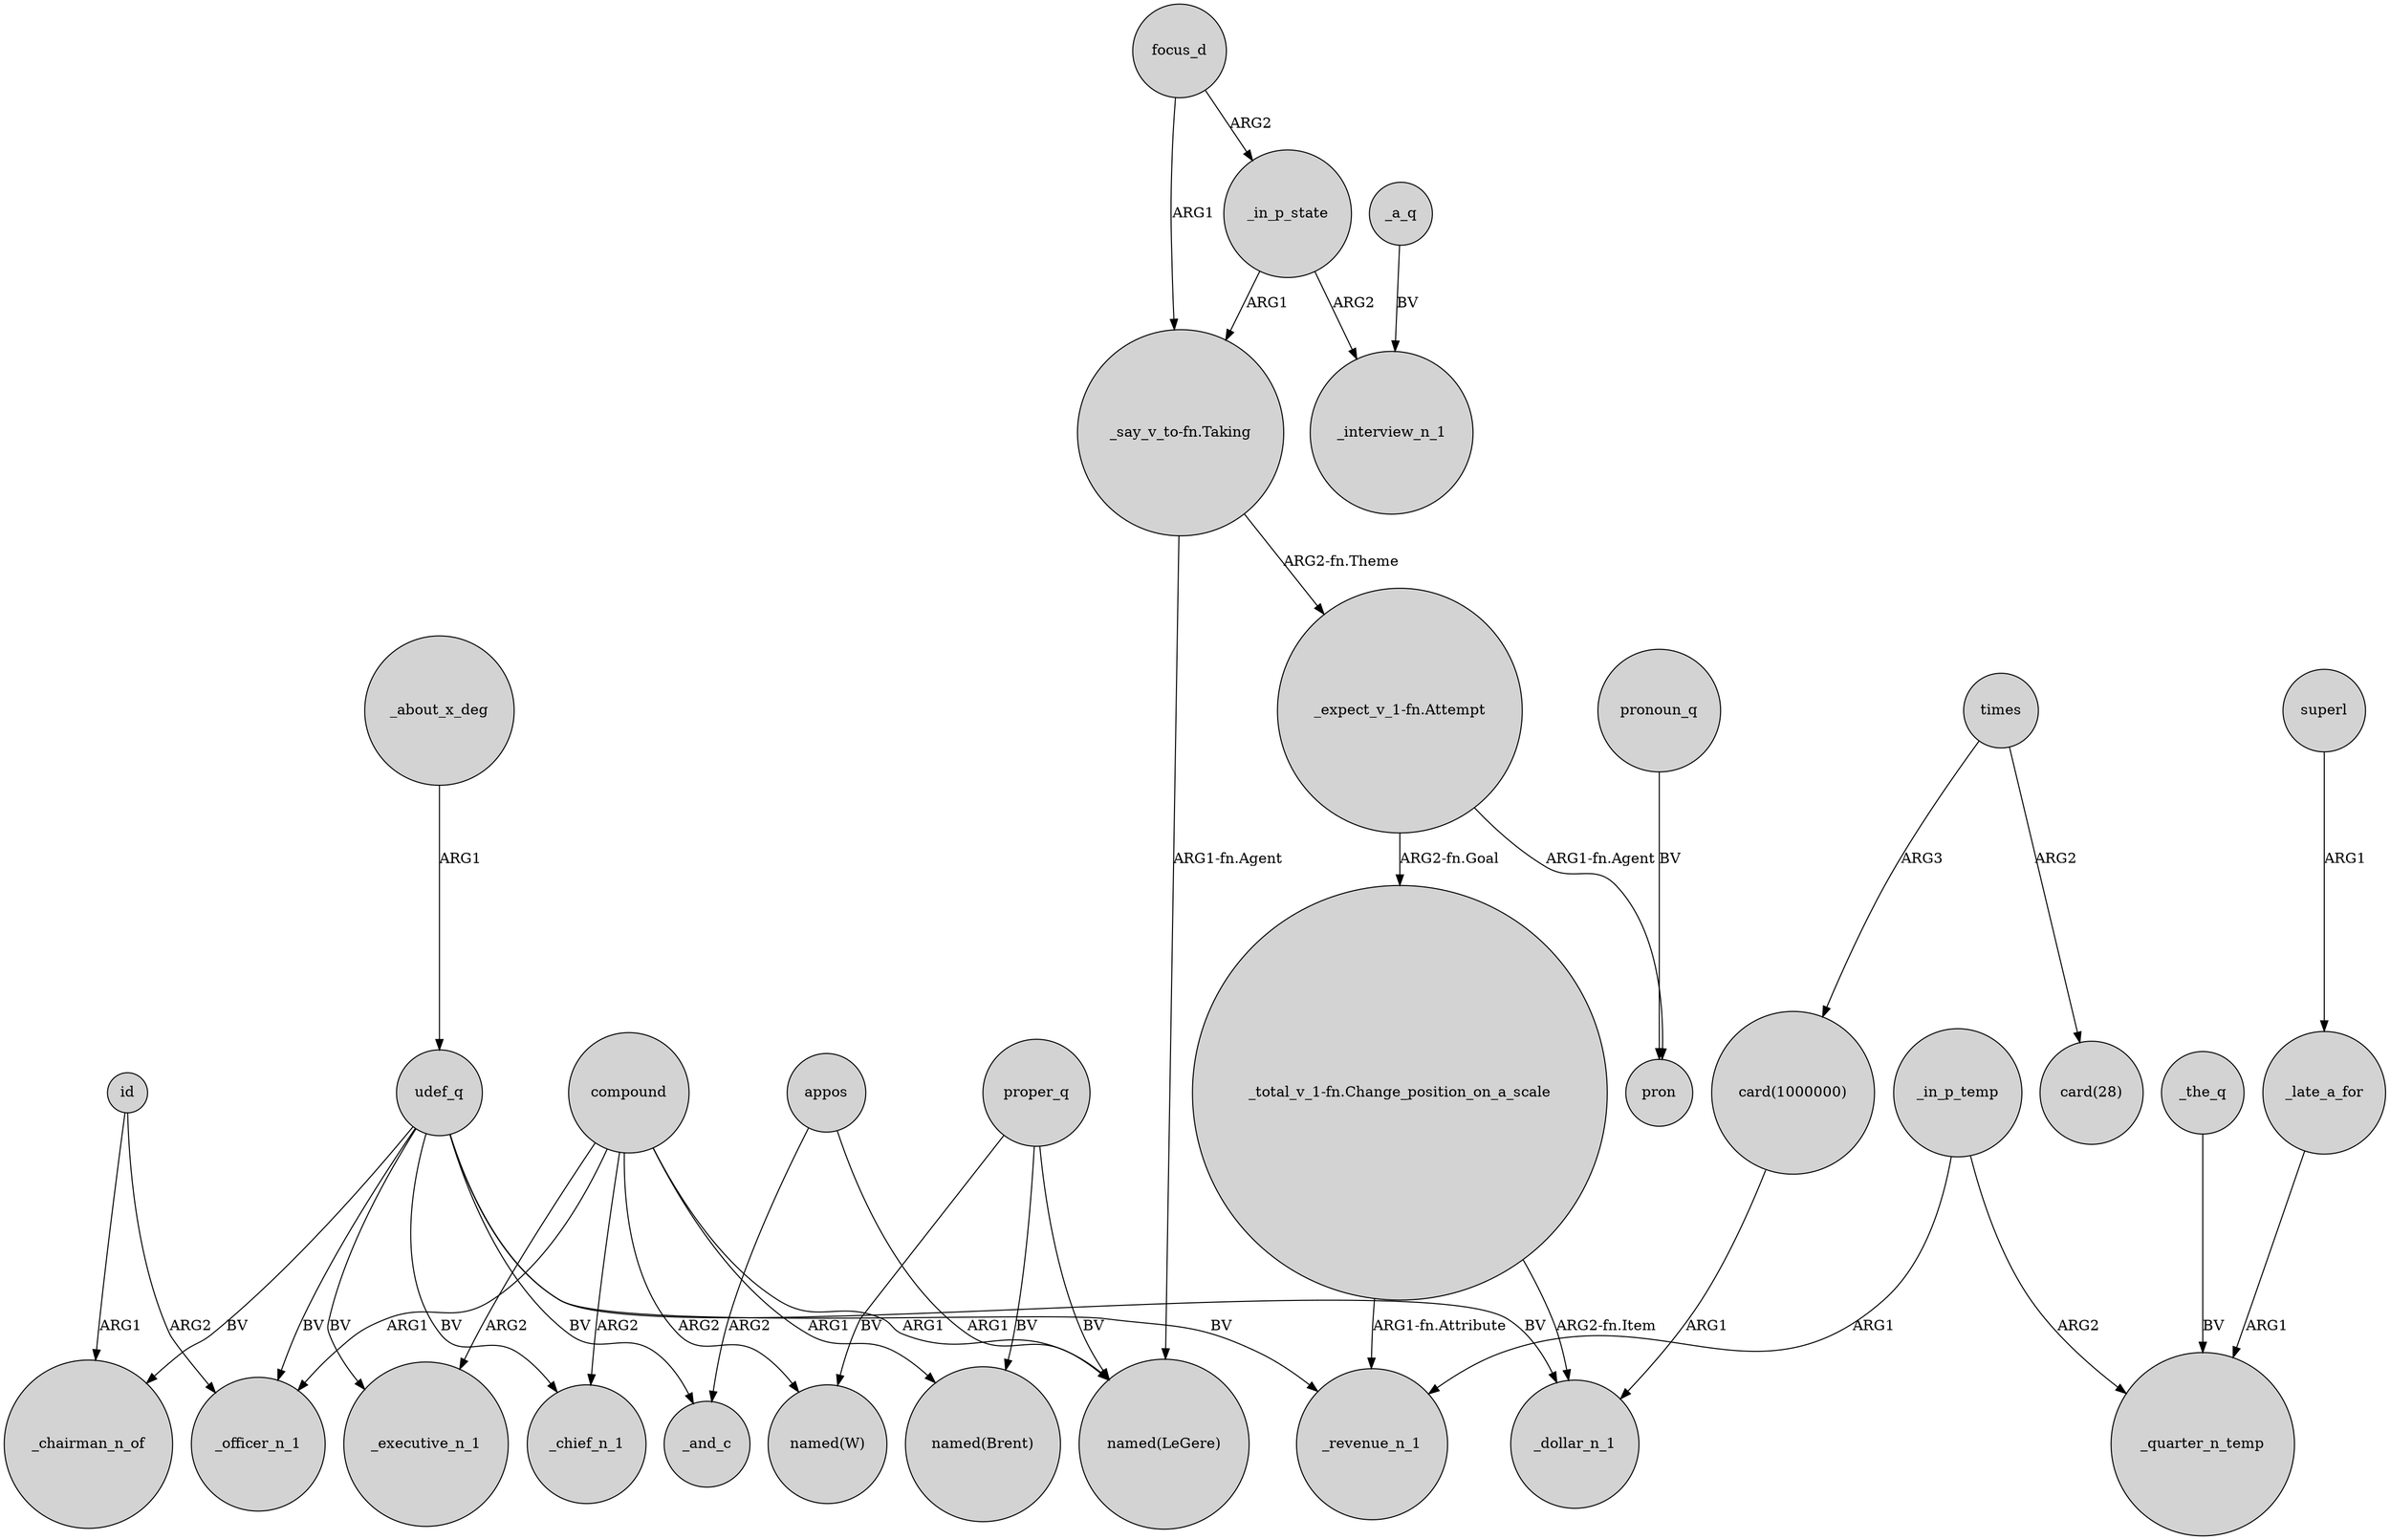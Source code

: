 digraph {
	node [shape=circle style=filled]
	id -> _chairman_n_of [label=ARG1]
	_late_a_for -> _quarter_n_temp [label=ARG1]
	proper_q -> "named(LeGere)" [label=BV]
	_in_p_temp -> _quarter_n_temp [label=ARG2]
	"_expect_v_1-fn.Attempt" -> pron [label="ARG1-fn.Agent"]
	focus_d -> _in_p_state [label=ARG2]
	_in_p_state -> "_say_v_to-fn.Taking" [label=ARG1]
	compound -> _chief_n_1 [label=ARG2]
	appos -> _and_c [label=ARG2]
	focus_d -> "_say_v_to-fn.Taking" [label=ARG1]
	_in_p_state -> _interview_n_1 [label=ARG2]
	udef_q -> _chairman_n_of [label=BV]
	udef_q -> _chief_n_1 [label=BV]
	_the_q -> _quarter_n_temp [label=BV]
	superl -> _late_a_for [label=ARG1]
	_in_p_temp -> _revenue_n_1 [label=ARG1]
	times -> "card(28)" [label=ARG2]
	times -> "card(1000000)" [label=ARG3]
	appos -> "named(LeGere)" [label=ARG1]
	udef_q -> _and_c [label=BV]
	udef_q -> _revenue_n_1 [label=BV]
	_about_x_deg -> udef_q [label=ARG1]
	pronoun_q -> pron [label=BV]
	udef_q -> _executive_n_1 [label=BV]
	compound -> "named(W)" [label=ARG2]
	compound -> "named(Brent)" [label=ARG1]
	"_total_v_1-fn.Change_position_on_a_scale" -> _dollar_n_1 [label="ARG2-fn.Item"]
	"_total_v_1-fn.Change_position_on_a_scale" -> _revenue_n_1 [label="ARG1-fn.Attribute"]
	proper_q -> "named(W)" [label=BV]
	udef_q -> _dollar_n_1 [label=BV]
	"_say_v_to-fn.Taking" -> "named(LeGere)" [label="ARG1-fn.Agent"]
	"card(1000000)" -> _dollar_n_1 [label=ARG1]
	_a_q -> _interview_n_1 [label=BV]
	compound -> _officer_n_1 [label=ARG1]
	udef_q -> _officer_n_1 [label=BV]
	compound -> "named(LeGere)" [label=ARG1]
	proper_q -> "named(Brent)" [label=BV]
	id -> _officer_n_1 [label=ARG2]
	"_expect_v_1-fn.Attempt" -> "_total_v_1-fn.Change_position_on_a_scale" [label="ARG2-fn.Goal"]
	compound -> _executive_n_1 [label=ARG2]
	"_say_v_to-fn.Taking" -> "_expect_v_1-fn.Attempt" [label="ARG2-fn.Theme"]
}
